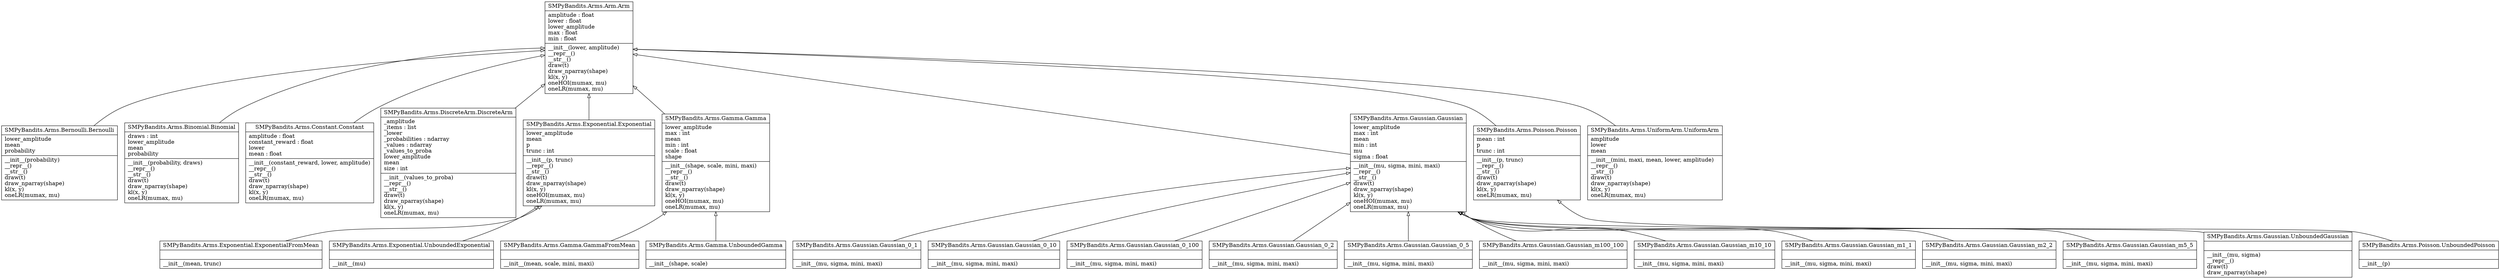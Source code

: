digraph "classes_SMPyBandits.Arms" {
charset="utf-8"
rankdir=BT
"0" [label="{SMPyBandits.Arms.Arm.Arm|amplitude : float\llower : float\llower_amplitude\lmax : float\lmin : float\l|__init__(lower, amplitude)\l__repr__()\l__str__()\ldraw(t)\ldraw_nparray(shape)\lkl(x, y)\loneHOI(mumax, mu)\loneLR(mumax, mu)\l}", shape="record"];
"1" [label="{SMPyBandits.Arms.Bernoulli.Bernoulli|lower_amplitude\lmean\lprobability\l|__init__(probability)\l__repr__()\l__str__()\ldraw(t)\ldraw_nparray(shape)\lkl(x, y)\loneLR(mumax, mu)\l}", shape="record"];
"2" [label="{SMPyBandits.Arms.Binomial.Binomial|draws : int\llower_amplitude\lmean\lprobability\l|__init__(probability, draws)\l__repr__()\l__str__()\ldraw(t)\ldraw_nparray(shape)\lkl(x, y)\loneLR(mumax, mu)\l}", shape="record"];
"3" [label="{SMPyBandits.Arms.Constant.Constant|amplitude : float\lconstant_reward : float\llower\lmean : float\l|__init__(constant_reward, lower, amplitude)\l__repr__()\l__str__()\ldraw(t)\ldraw_nparray(shape)\lkl(x, y)\loneLR(mumax, mu)\l}", shape="record"];
"4" [label="{SMPyBandits.Arms.DiscreteArm.DiscreteArm|_amplitude\l_items : list\l_lower\l_probabilities : ndarray\l_values : ndarray\l_values_to_proba\llower_amplitude\lmean\lsize : int\l|__init__(values_to_proba)\l__repr__()\l__str__()\ldraw(t)\ldraw_nparray(shape)\lkl(x, y)\loneLR(mumax, mu)\l}", shape="record"];
"5" [label="{SMPyBandits.Arms.Exponential.Exponential|lower_amplitude\lmean\lp\ltrunc : int\l|__init__(p, trunc)\l__repr__()\l__str__()\ldraw(t)\ldraw_nparray(shape)\lkl(x, y)\loneHOI(mumax, mu)\loneLR(mumax, mu)\l}", shape="record"];
"6" [label="{SMPyBandits.Arms.Exponential.ExponentialFromMean|\l|__init__(mean, trunc)\l}", shape="record"];
"7" [label="{SMPyBandits.Arms.Exponential.UnboundedExponential|\l|__init__(mu)\l}", shape="record"];
"8" [label="{SMPyBandits.Arms.Gamma.Gamma|lower_amplitude\lmax : int\lmean\lmin : int\lscale : float\lshape\l|__init__(shape, scale, mini, maxi)\l__repr__()\l__str__()\ldraw(t)\ldraw_nparray(shape)\lkl(x, y)\loneHOI(mumax, mu)\loneLR(mumax, mu)\l}", shape="record"];
"9" [label="{SMPyBandits.Arms.Gamma.GammaFromMean|\l|__init__(mean, scale, mini, maxi)\l}", shape="record"];
"10" [label="{SMPyBandits.Arms.Gamma.UnboundedGamma|\l|__init__(shape, scale)\l}", shape="record"];
"11" [label="{SMPyBandits.Arms.Gaussian.Gaussian|lower_amplitude\lmax : int\lmean\lmin : int\lmu\lsigma : float\l|__init__(mu, sigma, mini, maxi)\l__repr__()\l__str__()\ldraw(t)\ldraw_nparray(shape)\lkl(x, y)\loneHOI(mumax, mu)\loneLR(mumax, mu)\l}", shape="record"];
"12" [label="{SMPyBandits.Arms.Gaussian.Gaussian_0_1|\l|__init__(mu, sigma, mini, maxi)\l}", shape="record"];
"13" [label="{SMPyBandits.Arms.Gaussian.Gaussian_0_10|\l|__init__(mu, sigma, mini, maxi)\l}", shape="record"];
"14" [label="{SMPyBandits.Arms.Gaussian.Gaussian_0_100|\l|__init__(mu, sigma, mini, maxi)\l}", shape="record"];
"15" [label="{SMPyBandits.Arms.Gaussian.Gaussian_0_2|\l|__init__(mu, sigma, mini, maxi)\l}", shape="record"];
"16" [label="{SMPyBandits.Arms.Gaussian.Gaussian_0_5|\l|__init__(mu, sigma, mini, maxi)\l}", shape="record"];
"17" [label="{SMPyBandits.Arms.Gaussian.Gaussian_m100_100|\l|__init__(mu, sigma, mini, maxi)\l}", shape="record"];
"18" [label="{SMPyBandits.Arms.Gaussian.Gaussian_m10_10|\l|__init__(mu, sigma, mini, maxi)\l}", shape="record"];
"19" [label="{SMPyBandits.Arms.Gaussian.Gaussian_m1_1|\l|__init__(mu, sigma, mini, maxi)\l}", shape="record"];
"20" [label="{SMPyBandits.Arms.Gaussian.Gaussian_m2_2|\l|__init__(mu, sigma, mini, maxi)\l}", shape="record"];
"21" [label="{SMPyBandits.Arms.Gaussian.Gaussian_m5_5|\l|__init__(mu, sigma, mini, maxi)\l}", shape="record"];
"22" [label="{SMPyBandits.Arms.Gaussian.UnboundedGaussian|\l|__init__(mu, sigma)\l__repr__()\ldraw(t)\ldraw_nparray(shape)\l}", shape="record"];
"23" [label="{SMPyBandits.Arms.Poisson.Poisson|mean : int\lp\ltrunc : int\l|__init__(p, trunc)\l__repr__()\l__str__()\ldraw(t)\ldraw_nparray(shape)\lkl(x, y)\loneLR(mumax, mu)\l}", shape="record"];
"24" [label="{SMPyBandits.Arms.Poisson.UnboundedPoisson|\l|__init__(p)\l}", shape="record"];
"25" [label="{SMPyBandits.Arms.UniformArm.UniformArm|amplitude\llower\lmean\l|__init__(mini, maxi, mean, lower, amplitude)\l__repr__()\l__str__()\ldraw(t)\ldraw_nparray(shape)\lkl(x, y)\loneLR(mumax, mu)\l}", shape="record"];
"1" -> "0" [arrowhead="empty", arrowtail="none"];
"2" -> "0" [arrowhead="empty", arrowtail="none"];
"3" -> "0" [arrowhead="empty", arrowtail="none"];
"4" -> "0" [arrowhead="empty", arrowtail="none"];
"5" -> "0" [arrowhead="empty", arrowtail="none"];
"6" -> "5" [arrowhead="empty", arrowtail="none"];
"7" -> "5" [arrowhead="empty", arrowtail="none"];
"8" -> "0" [arrowhead="empty", arrowtail="none"];
"9" -> "8" [arrowhead="empty", arrowtail="none"];
"10" -> "8" [arrowhead="empty", arrowtail="none"];
"11" -> "0" [arrowhead="empty", arrowtail="none"];
"12" -> "11" [arrowhead="empty", arrowtail="none"];
"13" -> "11" [arrowhead="empty", arrowtail="none"];
"14" -> "11" [arrowhead="empty", arrowtail="none"];
"15" -> "11" [arrowhead="empty", arrowtail="none"];
"16" -> "11" [arrowhead="empty", arrowtail="none"];
"17" -> "11" [arrowhead="empty", arrowtail="none"];
"18" -> "11" [arrowhead="empty", arrowtail="none"];
"19" -> "11" [arrowhead="empty", arrowtail="none"];
"20" -> "11" [arrowhead="empty", arrowtail="none"];
"21" -> "11" [arrowhead="empty", arrowtail="none"];
"22" -> "11" [arrowhead="empty", arrowtail="none"];
"23" -> "0" [arrowhead="empty", arrowtail="none"];
"24" -> "23" [arrowhead="empty", arrowtail="none"];
"25" -> "0" [arrowhead="empty", arrowtail="none"];
}
